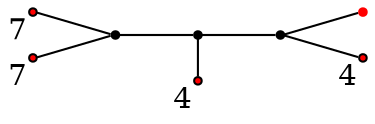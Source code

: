 graph diagram {
node [shape=point,color=black];
rankdir = LR;
subgraph subdiagram {
2 -- 1 -- 3;
}
{7,8} -- 2;
{rank=same;1 -- 4};
3 -- {6,5}
4 [fillcolor=red,xlabel=4];
5 [fillcolor=red,xlabel=4];
6 [color=red];
7 [fillcolor=red,xlabel=7];
8 [fillcolor=red,xlabel=7];
}
